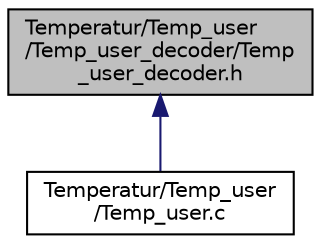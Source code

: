digraph "Temperatur/Temp_user/Temp_user_decoder/Temp_user_decoder.h"
{
 // LATEX_PDF_SIZE
  edge [fontname="Helvetica",fontsize="10",labelfontname="Helvetica",labelfontsize="10"];
  node [fontname="Helvetica",fontsize="10",shape=record];
  Node1 [label="Temperatur/Temp_user\l/Temp_user_decoder/Temp\l_user_decoder.h",height=0.2,width=0.4,color="black", fillcolor="grey75", style="filled", fontcolor="black",tooltip=" "];
  Node1 -> Node2 [dir="back",color="midnightblue",fontsize="10",style="solid",fontname="Helvetica"];
  Node2 [label="Temperatur/Temp_user\l/Temp_user.c",height=0.2,width=0.4,color="black", fillcolor="white", style="filled",URL="$_temp__user_8c.html",tooltip=" "];
}
